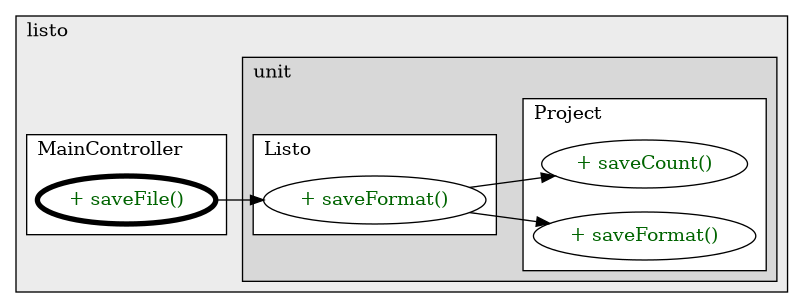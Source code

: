 @startuml

/' diagram meta data start
config=CallConfiguration;
{
  "rootMethod": "cherryrockstudios.listo.MainController#saveFile(File)",
  "projectClassification": {
    "searchMode": "OpenProject", // OpenProject, AllProjects
    "includedProjects": "",
    "pathEndKeywords": "*.impl",
    "isClientPath": "",
    "isClientName": "",
    "isTestPath": "",
    "isTestName": "",
    "isMappingPath": "",
    "isMappingName": "",
    "isDataAccessPath": "",
    "isDataAccessName": "",
    "isDataStructurePath": "",
    "isDataStructureName": "",
    "isInterfaceStructuresPath": "",
    "isInterfaceStructuresName": "",
    "isEntryPointPath": "",
    "isEntryPointName": "",
    "treatFinalFieldsAsMandatory": false
  },
  "graphRestriction": {
    "classPackageExcludeFilter": "",
    "classPackageIncludeFilter": "",
    "classNameExcludeFilter": "",
    "classNameIncludeFilter": "",
    "methodNameExcludeFilter": "",
    "methodNameIncludeFilter": "",
    "removeByInheritance": "", // inheritance/annotation based filtering is done in a second step
    "removeByAnnotation": "",
    "removeByClassPackage": "", // cleanup the graph after inheritance/annotation based filtering is done
    "removeByClassName": "",
    "cutMappings": false,
    "cutEnum": true,
    "cutTests": true,
    "cutClient": true,
    "cutDataAccess": false,
    "cutInterfaceStructures": false,
    "cutDataStructures": false,
    "cutGetterAndSetter": true,
    "cutConstructors": true
  },
  "graphTraversal": {
    "forwardDepth": 3,
    "backwardDepth": 3,
    "classPackageExcludeFilter": "",
    "classPackageIncludeFilter": "",
    "classNameExcludeFilter": "",
    "classNameIncludeFilter": "",
    "methodNameExcludeFilter": "",
    "methodNameIncludeFilter": "",
    "hideMappings": false,
    "hideDataStructures": false,
    "hidePrivateMethods": true,
    "hideInterfaceCalls": true, // indirection: implementation -> interface (is hidden) -> implementation
    "onlyShowApplicationEntryPoints": false, // root node is included
    "useMethodCallsForStructureDiagram": "ForwardOnly" // ForwardOnly, BothDirections, No
  },
  "details": {
    "aggregation": "GroupByClass", // ByClass, GroupByClass, None
    "showMethodParametersTypes": false,
    "showMethodParametersNames": false,
    "showMethodReturnType": false,
    "showPackageLevels": 2,
    "showCallOrder": false,
    "edgeMode": "MethodsOnly", // TypesOnly, MethodsOnly, TypesAndMethods, MethodsAndDirectTypeUsage
    "showDetailedClassStructure": false
  },
  "rootClass": "cherryrockstudios.listo.MainController",
  "extensionCallbackMethod": "" // qualified.class.name#methodName - signature: public static String method(String)
}
diagram meta data end '/



digraph g {
    rankdir="LR"
    splines=polyline
    

'nodes 
subgraph cluster_102982545 { 
   	label=listo
	labeljust=l
	fillcolor="#ececec"
	style=filled
   
   subgraph cluster_1102070209 { 
   	label=unit
	labeljust=l
	fillcolor="#d8d8d8"
	style=filled
   
   subgraph cluster_190160133 { 
   	label=Project
	labeljust=l
	fillcolor=white
	style=filled
   
   Project971874320XXXsaveCount0[
	label="+ saveCount()"
	style=filled
	fillcolor=white
	tooltip="Project

&#10;  Returns the count so numbering will make sense once loaded&#10; &#10;  @return the count value as String&#10; "
	fontcolor=darkgreen
];

Project971874320XXXsaveFormat0[
	label="+ saveFormat()"
	style=filled
	fillcolor=white
	tooltip="Project

&#10;  Returns a format of the project that will be stored in the output file&#10; &#10;  @return a comma-separated values about the project&#10; "
	fontcolor=darkgreen
];
} 

subgraph cluster_884601869 { 
   	label=Listo
	labeljust=l
	fillcolor=white
	style=filled
   
   Listo971874320XXXsaveFormat0[
	label="+ saveFormat()"
	style=filled
	fillcolor=white
	tooltip="Listo

&#10;  Returns a format of the listo that will be stored in the output file&#10; &#10;  @return a comma-separated values about the Listo&#10; "
	fontcolor=darkgreen
];
} 
} 

subgraph cluster_74739137 { 
   	label=MainController
	labeljust=l
	fillcolor=white
	style=filled
   
   MainController477830142XXXsaveFile2189724[
	label="+ saveFile()"
	style=filled
	fillcolor=white
	tooltip="MainController

&#10;  HELPER METHOD&#10;  writes data into the selected output file (fileToSave) using PrintWriter&#10; &#10;  @param fileToSave: the File where data shall be saved&#10;  @return true if saved file successfully, else false.&#10; "
	penwidth=4
	fontcolor=darkgreen
];
} 
} 

'edges    
Listo971874320XXXsaveFormat0 -> Project971874320XXXsaveCount0;
Listo971874320XXXsaveFormat0 -> Project971874320XXXsaveFormat0;
MainController477830142XXXsaveFile2189724 -> Listo971874320XXXsaveFormat0;
    
}
@enduml